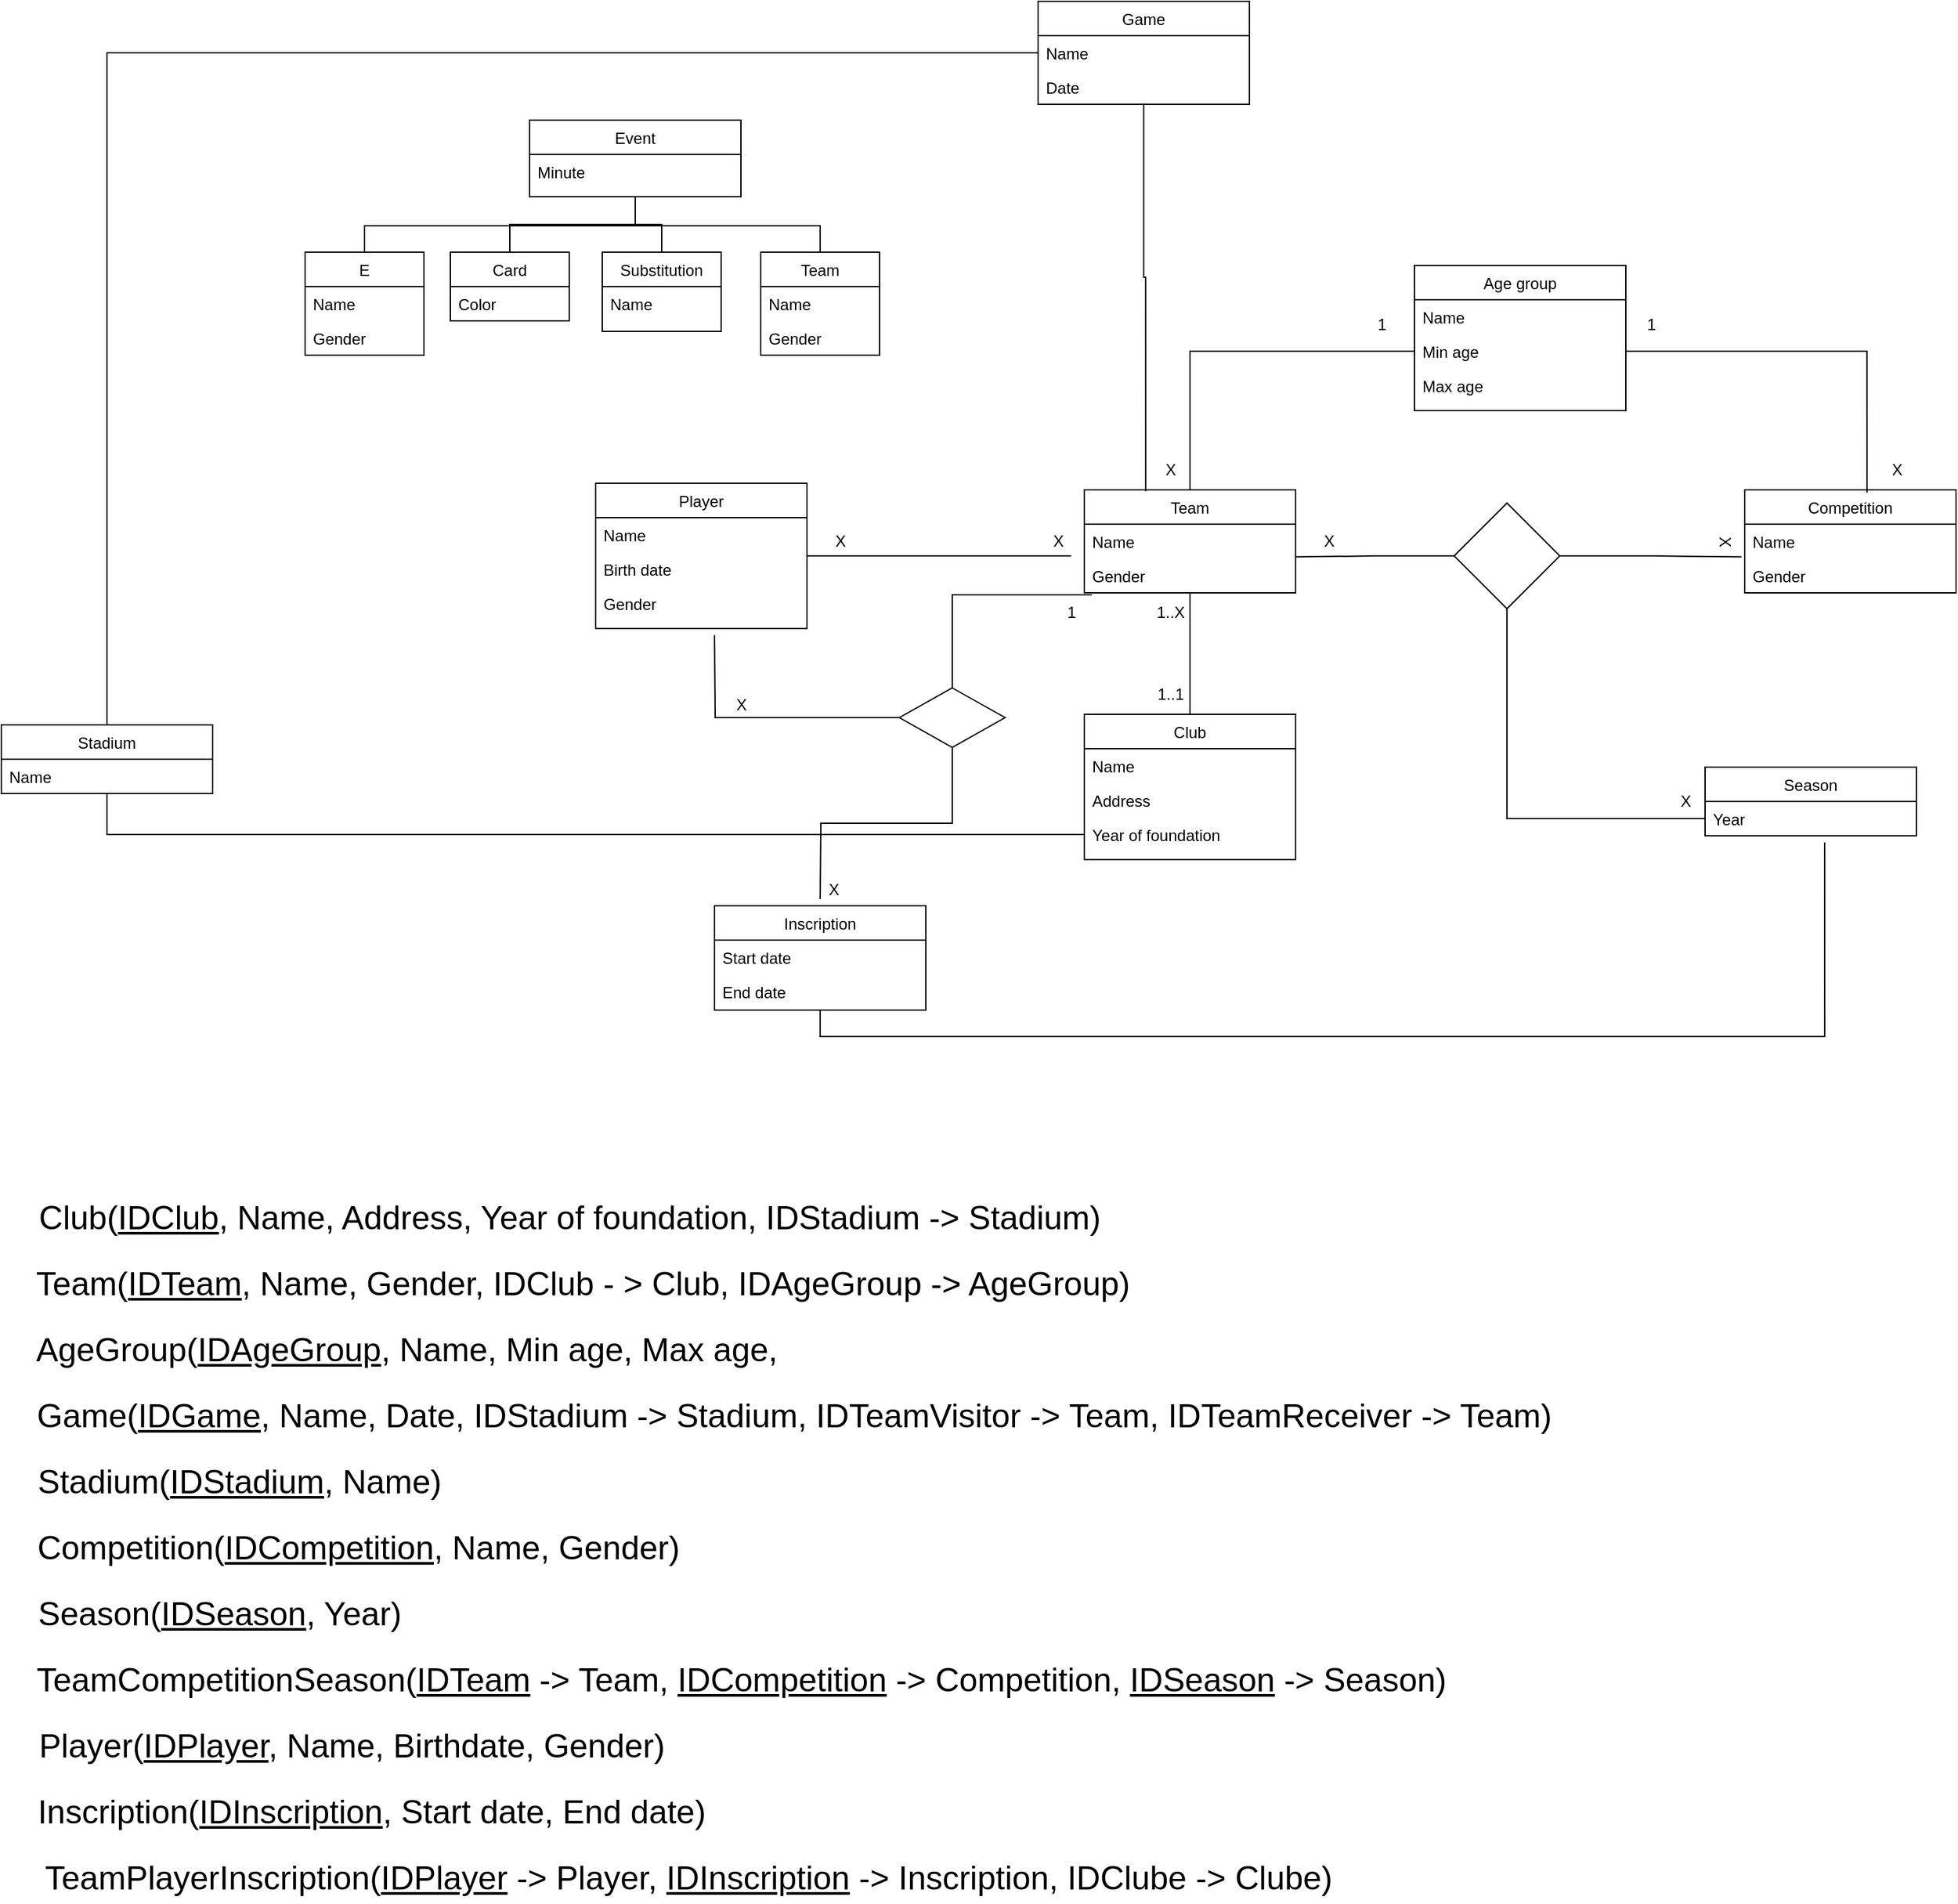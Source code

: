 <mxfile version="22.0.1" type="github">
  <diagram id="C5RBs43oDa-KdzZeNtuy" name="Page-1">
    <mxGraphModel dx="2562" dy="2336" grid="1" gridSize="10" guides="1" tooltips="1" connect="1" arrows="1" fold="1" page="1" pageScale="1" pageWidth="827" pageHeight="1169" math="0" shadow="0">
      <root>
        <mxCell id="WIyWlLk6GJQsqaUBKTNV-0" />
        <mxCell id="WIyWlLk6GJQsqaUBKTNV-1" parent="WIyWlLk6GJQsqaUBKTNV-0" />
        <mxCell id="11C585DHE5CJbXbZPfaF-18" style="edgeStyle=orthogonalEdgeStyle;rounded=0;orthogonalLoop=1;jettySize=auto;html=1;entryX=0.5;entryY=1;entryDx=0;entryDy=0;endArrow=none;endFill=0;" parent="WIyWlLk6GJQsqaUBKTNV-1" source="zkfFHV4jXpPFQw0GAbJ--6" target="11C585DHE5CJbXbZPfaF-13" edge="1">
          <mxGeometry relative="1" as="geometry" />
        </mxCell>
        <mxCell id="zkfFHV4jXpPFQw0GAbJ--6" value="Club" style="swimlane;fontStyle=0;align=center;verticalAlign=top;childLayout=stackLayout;horizontal=1;startSize=26;horizontalStack=0;resizeParent=1;resizeLast=0;collapsible=1;marginBottom=0;rounded=0;shadow=0;strokeWidth=1;" parent="WIyWlLk6GJQsqaUBKTNV-1" vertex="1">
          <mxGeometry x="80" y="400" width="160" height="110" as="geometry">
            <mxRectangle x="130" y="380" width="160" height="26" as="alternateBounds" />
          </mxGeometry>
        </mxCell>
        <mxCell id="zkfFHV4jXpPFQw0GAbJ--11" value="Name" style="text;align=left;verticalAlign=top;spacingLeft=4;spacingRight=4;overflow=hidden;rotatable=0;points=[[0,0.5],[1,0.5]];portConstraint=eastwest;" parent="zkfFHV4jXpPFQw0GAbJ--6" vertex="1">
          <mxGeometry y="26" width="160" height="26" as="geometry" />
        </mxCell>
        <mxCell id="11C585DHE5CJbXbZPfaF-11" value="Address" style="text;align=left;verticalAlign=top;spacingLeft=4;spacingRight=4;overflow=hidden;rotatable=0;points=[[0,0.5],[1,0.5]];portConstraint=eastwest;" parent="zkfFHV4jXpPFQw0GAbJ--6" vertex="1">
          <mxGeometry y="52" width="160" height="26" as="geometry" />
        </mxCell>
        <mxCell id="11C585DHE5CJbXbZPfaF-12" value="Year of foundation" style="text;align=left;verticalAlign=top;spacingLeft=4;spacingRight=4;overflow=hidden;rotatable=0;points=[[0,0.5],[1,0.5]];portConstraint=eastwest;" parent="zkfFHV4jXpPFQw0GAbJ--6" vertex="1">
          <mxGeometry y="78" width="160" height="26" as="geometry" />
        </mxCell>
        <mxCell id="11C585DHE5CJbXbZPfaF-23" style="edgeStyle=orthogonalEdgeStyle;rounded=0;orthogonalLoop=1;jettySize=auto;html=1;entryX=0;entryY=0.5;entryDx=0;entryDy=0;endArrow=none;endFill=0;" parent="WIyWlLk6GJQsqaUBKTNV-1" source="11C585DHE5CJbXbZPfaF-13" target="11C585DHE5CJbXbZPfaF-21" edge="1">
          <mxGeometry relative="1" as="geometry" />
        </mxCell>
        <mxCell id="11C585DHE5CJbXbZPfaF-13" value="Team" style="swimlane;fontStyle=0;align=center;verticalAlign=top;childLayout=stackLayout;horizontal=1;startSize=26;horizontalStack=0;resizeParent=1;resizeLast=0;collapsible=1;marginBottom=0;rounded=0;shadow=0;strokeWidth=1;" parent="WIyWlLk6GJQsqaUBKTNV-1" vertex="1">
          <mxGeometry x="80" y="230" width="160" height="78" as="geometry">
            <mxRectangle x="130" y="380" width="160" height="26" as="alternateBounds" />
          </mxGeometry>
        </mxCell>
        <mxCell id="11C585DHE5CJbXbZPfaF-14" value="Name" style="text;align=left;verticalAlign=top;spacingLeft=4;spacingRight=4;overflow=hidden;rotatable=0;points=[[0,0.5],[1,0.5]];portConstraint=eastwest;" parent="11C585DHE5CJbXbZPfaF-13" vertex="1">
          <mxGeometry y="26" width="160" height="26" as="geometry" />
        </mxCell>
        <mxCell id="11C585DHE5CJbXbZPfaF-15" value="Gender" style="text;align=left;verticalAlign=top;spacingLeft=4;spacingRight=4;overflow=hidden;rotatable=0;points=[[0,0.5],[1,0.5]];portConstraint=eastwest;" parent="11C585DHE5CJbXbZPfaF-13" vertex="1">
          <mxGeometry y="52" width="160" height="26" as="geometry" />
        </mxCell>
        <mxCell id="11C585DHE5CJbXbZPfaF-19" value="Age group" style="swimlane;fontStyle=0;align=center;verticalAlign=top;childLayout=stackLayout;horizontal=1;startSize=26;horizontalStack=0;resizeParent=1;resizeLast=0;collapsible=1;marginBottom=0;rounded=0;shadow=0;strokeWidth=1;" parent="WIyWlLk6GJQsqaUBKTNV-1" vertex="1">
          <mxGeometry x="330" y="60" width="160" height="110" as="geometry">
            <mxRectangle x="130" y="380" width="160" height="26" as="alternateBounds" />
          </mxGeometry>
        </mxCell>
        <mxCell id="11C585DHE5CJbXbZPfaF-20" value="Name" style="text;align=left;verticalAlign=top;spacingLeft=4;spacingRight=4;overflow=hidden;rotatable=0;points=[[0,0.5],[1,0.5]];portConstraint=eastwest;" parent="11C585DHE5CJbXbZPfaF-19" vertex="1">
          <mxGeometry y="26" width="160" height="26" as="geometry" />
        </mxCell>
        <mxCell id="11C585DHE5CJbXbZPfaF-21" value="Min age" style="text;align=left;verticalAlign=top;spacingLeft=4;spacingRight=4;overflow=hidden;rotatable=0;points=[[0,0.5],[1,0.5]];portConstraint=eastwest;" parent="11C585DHE5CJbXbZPfaF-19" vertex="1">
          <mxGeometry y="52" width="160" height="26" as="geometry" />
        </mxCell>
        <mxCell id="11C585DHE5CJbXbZPfaF-22" value="Max age" style="text;align=left;verticalAlign=top;spacingLeft=4;spacingRight=4;overflow=hidden;rotatable=0;points=[[0,0.5],[1,0.5]];portConstraint=eastwest;" parent="11C585DHE5CJbXbZPfaF-19" vertex="1">
          <mxGeometry y="78" width="160" height="26" as="geometry" />
        </mxCell>
        <mxCell id="11C585DHE5CJbXbZPfaF-24" value="1" style="text;html=1;align=center;verticalAlign=middle;resizable=0;points=[];autosize=1;strokeColor=none;fillColor=none;" parent="WIyWlLk6GJQsqaUBKTNV-1" vertex="1">
          <mxGeometry x="290" y="90" width="30" height="30" as="geometry" />
        </mxCell>
        <mxCell id="11C585DHE5CJbXbZPfaF-25" value="X" style="text;html=1;align=center;verticalAlign=middle;resizable=0;points=[];autosize=1;strokeColor=none;fillColor=none;" parent="WIyWlLk6GJQsqaUBKTNV-1" vertex="1">
          <mxGeometry x="130" y="200" width="30" height="30" as="geometry" />
        </mxCell>
        <mxCell id="11C585DHE5CJbXbZPfaF-26" value="1..X" style="text;html=1;align=center;verticalAlign=middle;resizable=0;points=[];autosize=1;strokeColor=none;fillColor=none;" parent="WIyWlLk6GJQsqaUBKTNV-1" vertex="1">
          <mxGeometry x="125" y="308" width="40" height="30" as="geometry" />
        </mxCell>
        <mxCell id="11C585DHE5CJbXbZPfaF-27" value="1..1" style="text;html=1;align=center;verticalAlign=middle;resizable=0;points=[];autosize=1;strokeColor=none;fillColor=none;" parent="WIyWlLk6GJQsqaUBKTNV-1" vertex="1">
          <mxGeometry x="125" y="370" width="40" height="30" as="geometry" />
        </mxCell>
        <mxCell id="11C585DHE5CJbXbZPfaF-28" value="Competition" style="swimlane;fontStyle=0;align=center;verticalAlign=top;childLayout=stackLayout;horizontal=1;startSize=26;horizontalStack=0;resizeParent=1;resizeLast=0;collapsible=1;marginBottom=0;rounded=0;shadow=0;strokeWidth=1;" parent="WIyWlLk6GJQsqaUBKTNV-1" vertex="1">
          <mxGeometry x="580" y="230" width="160" height="78" as="geometry">
            <mxRectangle x="130" y="380" width="160" height="26" as="alternateBounds" />
          </mxGeometry>
        </mxCell>
        <mxCell id="11C585DHE5CJbXbZPfaF-29" value="Name" style="text;align=left;verticalAlign=top;spacingLeft=4;spacingRight=4;overflow=hidden;rotatable=0;points=[[0,0.5],[1,0.5]];portConstraint=eastwest;" parent="11C585DHE5CJbXbZPfaF-28" vertex="1">
          <mxGeometry y="26" width="160" height="26" as="geometry" />
        </mxCell>
        <mxCell id="11C585DHE5CJbXbZPfaF-30" value="Gender" style="text;align=left;verticalAlign=top;spacingLeft=4;spacingRight=4;overflow=hidden;rotatable=0;points=[[0,0.5],[1,0.5]];portConstraint=eastwest;" parent="11C585DHE5CJbXbZPfaF-28" vertex="1">
          <mxGeometry y="52" width="160" height="26" as="geometry" />
        </mxCell>
        <mxCell id="11C585DHE5CJbXbZPfaF-31" style="edgeStyle=orthogonalEdgeStyle;rounded=0;orthogonalLoop=1;jettySize=auto;html=1;entryX=0.579;entryY=0.026;entryDx=0;entryDy=0;entryPerimeter=0;endArrow=none;endFill=0;" parent="WIyWlLk6GJQsqaUBKTNV-1" source="11C585DHE5CJbXbZPfaF-21" target="11C585DHE5CJbXbZPfaF-28" edge="1">
          <mxGeometry relative="1" as="geometry" />
        </mxCell>
        <mxCell id="11C585DHE5CJbXbZPfaF-41" style="edgeStyle=orthogonalEdgeStyle;rounded=0;orthogonalLoop=1;jettySize=auto;html=1;entryX=0;entryY=0.5;entryDx=0;entryDy=0;endArrow=none;endFill=0;" parent="WIyWlLk6GJQsqaUBKTNV-1" source="11C585DHE5CJbXbZPfaF-32" target="11C585DHE5CJbXbZPfaF-39" edge="1">
          <mxGeometry relative="1" as="geometry" />
        </mxCell>
        <mxCell id="11C585DHE5CJbXbZPfaF-32" value="" style="rhombus;whiteSpace=wrap;html=1;" parent="WIyWlLk6GJQsqaUBKTNV-1" vertex="1">
          <mxGeometry x="360" y="240" width="80" height="80" as="geometry" />
        </mxCell>
        <mxCell id="11C585DHE5CJbXbZPfaF-35" style="edgeStyle=orthogonalEdgeStyle;rounded=0;orthogonalLoop=1;jettySize=auto;html=1;entryX=-0.015;entryY=-0.048;entryDx=0;entryDy=0;entryPerimeter=0;endArrow=none;endFill=0;" parent="WIyWlLk6GJQsqaUBKTNV-1" source="11C585DHE5CJbXbZPfaF-32" target="11C585DHE5CJbXbZPfaF-30" edge="1">
          <mxGeometry relative="1" as="geometry" />
        </mxCell>
        <mxCell id="11C585DHE5CJbXbZPfaF-37" style="edgeStyle=orthogonalEdgeStyle;rounded=0;orthogonalLoop=1;jettySize=auto;html=1;entryX=1.001;entryY=-0.048;entryDx=0;entryDy=0;entryPerimeter=0;endArrow=none;endFill=0;" parent="WIyWlLk6GJQsqaUBKTNV-1" source="11C585DHE5CJbXbZPfaF-32" target="11C585DHE5CJbXbZPfaF-15" edge="1">
          <mxGeometry relative="1" as="geometry" />
        </mxCell>
        <mxCell id="11C585DHE5CJbXbZPfaF-38" value="Season" style="swimlane;fontStyle=0;align=center;verticalAlign=top;childLayout=stackLayout;horizontal=1;startSize=26;horizontalStack=0;resizeParent=1;resizeLast=0;collapsible=1;marginBottom=0;rounded=0;shadow=0;strokeWidth=1;" parent="WIyWlLk6GJQsqaUBKTNV-1" vertex="1">
          <mxGeometry x="550" y="440" width="160" height="52" as="geometry">
            <mxRectangle x="130" y="380" width="160" height="26" as="alternateBounds" />
          </mxGeometry>
        </mxCell>
        <mxCell id="11C585DHE5CJbXbZPfaF-39" value="Year" style="text;align=left;verticalAlign=top;spacingLeft=4;spacingRight=4;overflow=hidden;rotatable=0;points=[[0,0.5],[1,0.5]];portConstraint=eastwest;" parent="11C585DHE5CJbXbZPfaF-38" vertex="1">
          <mxGeometry y="26" width="160" height="26" as="geometry" />
        </mxCell>
        <mxCell id="11C585DHE5CJbXbZPfaF-49" style="edgeStyle=orthogonalEdgeStyle;rounded=0;orthogonalLoop=1;jettySize=auto;html=1;endArrow=none;endFill=0;" parent="WIyWlLk6GJQsqaUBKTNV-1" source="11C585DHE5CJbXbZPfaF-45" edge="1">
          <mxGeometry relative="1" as="geometry">
            <mxPoint x="70" y="280" as="targetPoint" />
          </mxGeometry>
        </mxCell>
        <mxCell id="11C585DHE5CJbXbZPfaF-45" value="Player" style="swimlane;fontStyle=0;align=center;verticalAlign=top;childLayout=stackLayout;horizontal=1;startSize=26;horizontalStack=0;resizeParent=1;resizeLast=0;collapsible=1;marginBottom=0;rounded=0;shadow=0;strokeWidth=1;" parent="WIyWlLk6GJQsqaUBKTNV-1" vertex="1">
          <mxGeometry x="-290" y="225" width="160" height="110" as="geometry">
            <mxRectangle x="130" y="380" width="160" height="26" as="alternateBounds" />
          </mxGeometry>
        </mxCell>
        <mxCell id="11C585DHE5CJbXbZPfaF-46" value="Name" style="text;align=left;verticalAlign=top;spacingLeft=4;spacingRight=4;overflow=hidden;rotatable=0;points=[[0,0.5],[1,0.5]];portConstraint=eastwest;" parent="11C585DHE5CJbXbZPfaF-45" vertex="1">
          <mxGeometry y="26" width="160" height="26" as="geometry" />
        </mxCell>
        <mxCell id="11C585DHE5CJbXbZPfaF-47" value="Birth date" style="text;align=left;verticalAlign=top;spacingLeft=4;spacingRight=4;overflow=hidden;rotatable=0;points=[[0,0.5],[1,0.5]];portConstraint=eastwest;" parent="11C585DHE5CJbXbZPfaF-45" vertex="1">
          <mxGeometry y="52" width="160" height="26" as="geometry" />
        </mxCell>
        <mxCell id="11C585DHE5CJbXbZPfaF-48" value="Gender" style="text;align=left;verticalAlign=top;spacingLeft=4;spacingRight=4;overflow=hidden;rotatable=0;points=[[0,0.5],[1,0.5]];portConstraint=eastwest;" parent="11C585DHE5CJbXbZPfaF-45" vertex="1">
          <mxGeometry y="78" width="160" height="26" as="geometry" />
        </mxCell>
        <mxCell id="11C585DHE5CJbXbZPfaF-50" value="X" style="text;html=1;align=center;verticalAlign=middle;resizable=0;points=[];autosize=1;strokeColor=none;fillColor=none;" parent="WIyWlLk6GJQsqaUBKTNV-1" vertex="1">
          <mxGeometry x="-120" y="254" width="30" height="30" as="geometry" />
        </mxCell>
        <mxCell id="11C585DHE5CJbXbZPfaF-51" value="X" style="text;html=1;align=center;verticalAlign=middle;resizable=0;points=[];autosize=1;strokeColor=none;fillColor=none;" parent="WIyWlLk6GJQsqaUBKTNV-1" vertex="1">
          <mxGeometry x="45" y="254" width="30" height="30" as="geometry" />
        </mxCell>
        <mxCell id="11C585DHE5CJbXbZPfaF-52" value="X" style="text;html=1;align=center;verticalAlign=middle;resizable=0;points=[];autosize=1;strokeColor=none;fillColor=none;" parent="WIyWlLk6GJQsqaUBKTNV-1" vertex="1">
          <mxGeometry x="250" y="254" width="30" height="30" as="geometry" />
        </mxCell>
        <mxCell id="11C585DHE5CJbXbZPfaF-53" value="X" style="text;html=1;align=center;verticalAlign=middle;resizable=0;points=[];autosize=1;strokeColor=none;fillColor=none;rotation=90;" parent="WIyWlLk6GJQsqaUBKTNV-1" vertex="1">
          <mxGeometry x="550" y="254" width="30" height="30" as="geometry" />
        </mxCell>
        <mxCell id="11C585DHE5CJbXbZPfaF-57" value="X" style="text;html=1;align=center;verticalAlign=middle;resizable=0;points=[];autosize=1;strokeColor=none;fillColor=none;" parent="WIyWlLk6GJQsqaUBKTNV-1" vertex="1">
          <mxGeometry x="520" y="451" width="30" height="30" as="geometry" />
        </mxCell>
        <mxCell id="11C585DHE5CJbXbZPfaF-58" value="1" style="text;html=1;align=center;verticalAlign=middle;resizable=0;points=[];autosize=1;strokeColor=none;fillColor=none;" parent="WIyWlLk6GJQsqaUBKTNV-1" vertex="1">
          <mxGeometry x="494" y="90" width="30" height="30" as="geometry" />
        </mxCell>
        <mxCell id="11C585DHE5CJbXbZPfaF-59" value="X" style="text;html=1;align=center;verticalAlign=middle;resizable=0;points=[];autosize=1;strokeColor=none;fillColor=none;" parent="WIyWlLk6GJQsqaUBKTNV-1" vertex="1">
          <mxGeometry x="680" y="200" width="30" height="30" as="geometry" />
        </mxCell>
        <mxCell id="11C585DHE5CJbXbZPfaF-60" value="Inscription&#xa;" style="swimlane;fontStyle=0;align=center;verticalAlign=top;childLayout=stackLayout;horizontal=1;startSize=26;horizontalStack=0;resizeParent=1;resizeLast=0;collapsible=1;marginBottom=0;rounded=0;shadow=0;strokeWidth=1;" parent="WIyWlLk6GJQsqaUBKTNV-1" vertex="1">
          <mxGeometry x="-200" y="545" width="160" height="79" as="geometry">
            <mxRectangle x="130" y="380" width="160" height="26" as="alternateBounds" />
          </mxGeometry>
        </mxCell>
        <mxCell id="11C585DHE5CJbXbZPfaF-61" value="Start date" style="text;align=left;verticalAlign=top;spacingLeft=4;spacingRight=4;overflow=hidden;rotatable=0;points=[[0,0.5],[1,0.5]];portConstraint=eastwest;" parent="11C585DHE5CJbXbZPfaF-60" vertex="1">
          <mxGeometry y="26" width="160" height="26" as="geometry" />
        </mxCell>
        <mxCell id="11C585DHE5CJbXbZPfaF-62" value="End date" style="text;align=left;verticalAlign=top;spacingLeft=4;spacingRight=4;overflow=hidden;rotatable=0;points=[[0,0.5],[1,0.5]];portConstraint=eastwest;" parent="11C585DHE5CJbXbZPfaF-60" vertex="1">
          <mxGeometry y="52" width="160" height="26" as="geometry" />
        </mxCell>
        <mxCell id="11C585DHE5CJbXbZPfaF-65" style="edgeStyle=orthogonalEdgeStyle;rounded=0;orthogonalLoop=1;jettySize=auto;html=1;exitX=0.5;exitY=1;exitDx=0;exitDy=0;endArrow=none;endFill=0;" parent="WIyWlLk6GJQsqaUBKTNV-1" source="11C585DHE5CJbXbZPfaF-64" edge="1">
          <mxGeometry relative="1" as="geometry">
            <mxPoint x="-120" y="540" as="targetPoint" />
          </mxGeometry>
        </mxCell>
        <mxCell id="11C585DHE5CJbXbZPfaF-66" style="edgeStyle=orthogonalEdgeStyle;rounded=0;orthogonalLoop=1;jettySize=auto;html=1;endArrow=none;endFill=0;" parent="WIyWlLk6GJQsqaUBKTNV-1" source="11C585DHE5CJbXbZPfaF-64" edge="1">
          <mxGeometry relative="1" as="geometry">
            <mxPoint x="-200" y="340" as="targetPoint" />
          </mxGeometry>
        </mxCell>
        <mxCell id="11C585DHE5CJbXbZPfaF-64" value="" style="rhombus;whiteSpace=wrap;html=1;" parent="WIyWlLk6GJQsqaUBKTNV-1" vertex="1">
          <mxGeometry x="-60" y="380" width="80" height="45" as="geometry" />
        </mxCell>
        <mxCell id="11C585DHE5CJbXbZPfaF-67" style="edgeStyle=orthogonalEdgeStyle;rounded=0;orthogonalLoop=1;jettySize=auto;html=1;entryX=0.035;entryY=1.058;entryDx=0;entryDy=0;entryPerimeter=0;endArrow=none;endFill=0;" parent="WIyWlLk6GJQsqaUBKTNV-1" source="11C585DHE5CJbXbZPfaF-64" target="11C585DHE5CJbXbZPfaF-15" edge="1">
          <mxGeometry relative="1" as="geometry" />
        </mxCell>
        <mxCell id="11C585DHE5CJbXbZPfaF-68" value="X" style="text;html=1;align=center;verticalAlign=middle;resizable=0;points=[];autosize=1;strokeColor=none;fillColor=none;" parent="WIyWlLk6GJQsqaUBKTNV-1" vertex="1">
          <mxGeometry x="-125" y="518" width="30" height="30" as="geometry" />
        </mxCell>
        <mxCell id="11C585DHE5CJbXbZPfaF-69" value="X" style="text;html=1;align=center;verticalAlign=middle;resizable=0;points=[];autosize=1;strokeColor=none;fillColor=none;" parent="WIyWlLk6GJQsqaUBKTNV-1" vertex="1">
          <mxGeometry x="-195" y="378" width="30" height="30" as="geometry" />
        </mxCell>
        <mxCell id="11C585DHE5CJbXbZPfaF-70" value="1" style="text;html=1;align=center;verticalAlign=middle;resizable=0;points=[];autosize=1;strokeColor=none;fillColor=none;" parent="WIyWlLk6GJQsqaUBKTNV-1" vertex="1">
          <mxGeometry x="55" y="308" width="30" height="30" as="geometry" />
        </mxCell>
        <mxCell id="11C585DHE5CJbXbZPfaF-71" style="edgeStyle=orthogonalEdgeStyle;rounded=0;orthogonalLoop=1;jettySize=auto;html=1;exitX=0.5;exitY=1;exitDx=0;exitDy=0;entryX=0.566;entryY=1.192;entryDx=0;entryDy=0;entryPerimeter=0;endArrow=none;endFill=0;" parent="WIyWlLk6GJQsqaUBKTNV-1" source="11C585DHE5CJbXbZPfaF-60" target="11C585DHE5CJbXbZPfaF-39" edge="1">
          <mxGeometry relative="1" as="geometry">
            <Array as="points">
              <mxPoint x="-120" y="644" />
              <mxPoint x="641" y="644" />
            </Array>
          </mxGeometry>
        </mxCell>
        <mxCell id="11C585DHE5CJbXbZPfaF-75" style="edgeStyle=orthogonalEdgeStyle;rounded=0;orthogonalLoop=1;jettySize=auto;html=1;entryX=0;entryY=0.5;entryDx=0;entryDy=0;endArrow=none;endFill=0;" parent="WIyWlLk6GJQsqaUBKTNV-1" source="11C585DHE5CJbXbZPfaF-72" target="11C585DHE5CJbXbZPfaF-12" edge="1">
          <mxGeometry relative="1" as="geometry" />
        </mxCell>
        <mxCell id="11C585DHE5CJbXbZPfaF-100" style="edgeStyle=orthogonalEdgeStyle;rounded=0;orthogonalLoop=1;jettySize=auto;html=1;entryX=0;entryY=0.5;entryDx=0;entryDy=0;endArrow=none;endFill=0;" parent="WIyWlLk6GJQsqaUBKTNV-1" source="11C585DHE5CJbXbZPfaF-72" target="11C585DHE5CJbXbZPfaF-97" edge="1">
          <mxGeometry relative="1" as="geometry" />
        </mxCell>
        <mxCell id="11C585DHE5CJbXbZPfaF-72" value="Stadium" style="swimlane;fontStyle=0;align=center;verticalAlign=top;childLayout=stackLayout;horizontal=1;startSize=26;horizontalStack=0;resizeParent=1;resizeLast=0;collapsible=1;marginBottom=0;rounded=0;shadow=0;strokeWidth=1;" parent="WIyWlLk6GJQsqaUBKTNV-1" vertex="1">
          <mxGeometry x="-740" y="408" width="160" height="52" as="geometry">
            <mxRectangle x="130" y="380" width="160" height="26" as="alternateBounds" />
          </mxGeometry>
        </mxCell>
        <mxCell id="11C585DHE5CJbXbZPfaF-73" value="Name" style="text;align=left;verticalAlign=top;spacingLeft=4;spacingRight=4;overflow=hidden;rotatable=0;points=[[0,0.5],[1,0.5]];portConstraint=eastwest;" parent="11C585DHE5CJbXbZPfaF-72" vertex="1">
          <mxGeometry y="26" width="160" height="26" as="geometry" />
        </mxCell>
        <mxCell id="11C585DHE5CJbXbZPfaF-76" value="Event" style="swimlane;fontStyle=0;align=center;verticalAlign=top;childLayout=stackLayout;horizontal=1;startSize=26;horizontalStack=0;resizeParent=1;resizeLast=0;collapsible=1;marginBottom=0;rounded=0;shadow=0;strokeWidth=1;" parent="WIyWlLk6GJQsqaUBKTNV-1" vertex="1">
          <mxGeometry x="-340" y="-50" width="160" height="58" as="geometry">
            <mxRectangle x="130" y="380" width="160" height="26" as="alternateBounds" />
          </mxGeometry>
        </mxCell>
        <mxCell id="11C585DHE5CJbXbZPfaF-77" value="Minute" style="text;align=left;verticalAlign=top;spacingLeft=4;spacingRight=4;overflow=hidden;rotatable=0;points=[[0,0.5],[1,0.5]];portConstraint=eastwest;" parent="11C585DHE5CJbXbZPfaF-76" vertex="1">
          <mxGeometry y="26" width="160" height="26" as="geometry" />
        </mxCell>
        <mxCell id="11C585DHE5CJbXbZPfaF-93" style="edgeStyle=orthogonalEdgeStyle;rounded=0;orthogonalLoop=1;jettySize=auto;html=1;entryX=0.5;entryY=1;entryDx=0;entryDy=0;endArrow=none;endFill=0;" parent="WIyWlLk6GJQsqaUBKTNV-1" source="11C585DHE5CJbXbZPfaF-79" target="11C585DHE5CJbXbZPfaF-76" edge="1">
          <mxGeometry relative="1" as="geometry">
            <Array as="points">
              <mxPoint x="-120" y="30" />
              <mxPoint x="-260" y="30" />
            </Array>
          </mxGeometry>
        </mxCell>
        <mxCell id="11C585DHE5CJbXbZPfaF-79" value="Team" style="swimlane;fontStyle=0;align=center;verticalAlign=top;childLayout=stackLayout;horizontal=1;startSize=26;horizontalStack=0;resizeParent=1;resizeLast=0;collapsible=1;marginBottom=0;rounded=0;shadow=0;strokeWidth=1;" parent="WIyWlLk6GJQsqaUBKTNV-1" vertex="1">
          <mxGeometry x="-165" y="50" width="90" height="78" as="geometry">
            <mxRectangle x="130" y="380" width="160" height="26" as="alternateBounds" />
          </mxGeometry>
        </mxCell>
        <mxCell id="11C585DHE5CJbXbZPfaF-80" value="Name" style="text;align=left;verticalAlign=top;spacingLeft=4;spacingRight=4;overflow=hidden;rotatable=0;points=[[0,0.5],[1,0.5]];portConstraint=eastwest;" parent="11C585DHE5CJbXbZPfaF-79" vertex="1">
          <mxGeometry y="26" width="90" height="26" as="geometry" />
        </mxCell>
        <mxCell id="11C585DHE5CJbXbZPfaF-81" value="Gender" style="text;align=left;verticalAlign=top;spacingLeft=4;spacingRight=4;overflow=hidden;rotatable=0;points=[[0,0.5],[1,0.5]];portConstraint=eastwest;" parent="11C585DHE5CJbXbZPfaF-79" vertex="1">
          <mxGeometry y="52" width="90" height="26" as="geometry" />
        </mxCell>
        <mxCell id="11C585DHE5CJbXbZPfaF-94" style="edgeStyle=orthogonalEdgeStyle;rounded=0;orthogonalLoop=1;jettySize=auto;html=1;entryX=0.5;entryY=1;entryDx=0;entryDy=0;endArrow=none;endFill=0;" parent="WIyWlLk6GJQsqaUBKTNV-1" source="11C585DHE5CJbXbZPfaF-82" target="11C585DHE5CJbXbZPfaF-76" edge="1">
          <mxGeometry relative="1" as="geometry" />
        </mxCell>
        <mxCell id="11C585DHE5CJbXbZPfaF-82" value="Substitution" style="swimlane;fontStyle=0;align=center;verticalAlign=top;childLayout=stackLayout;horizontal=1;startSize=26;horizontalStack=0;resizeParent=1;resizeLast=0;collapsible=1;marginBottom=0;rounded=0;shadow=0;strokeWidth=1;" parent="WIyWlLk6GJQsqaUBKTNV-1" vertex="1">
          <mxGeometry x="-285" y="50" width="90" height="60" as="geometry">
            <mxRectangle x="130" y="380" width="160" height="26" as="alternateBounds" />
          </mxGeometry>
        </mxCell>
        <mxCell id="11C585DHE5CJbXbZPfaF-83" value="Name" style="text;align=left;verticalAlign=top;spacingLeft=4;spacingRight=4;overflow=hidden;rotatable=0;points=[[0,0.5],[1,0.5]];portConstraint=eastwest;" parent="11C585DHE5CJbXbZPfaF-82" vertex="1">
          <mxGeometry y="26" width="90" height="26" as="geometry" />
        </mxCell>
        <mxCell id="11C585DHE5CJbXbZPfaF-92" style="edgeStyle=orthogonalEdgeStyle;rounded=0;orthogonalLoop=1;jettySize=auto;html=1;entryX=0.5;entryY=1;entryDx=0;entryDy=0;endArrow=none;endFill=0;" parent="WIyWlLk6GJQsqaUBKTNV-1" source="11C585DHE5CJbXbZPfaF-85" target="11C585DHE5CJbXbZPfaF-76" edge="1">
          <mxGeometry relative="1" as="geometry" />
        </mxCell>
        <mxCell id="11C585DHE5CJbXbZPfaF-85" value="Card" style="swimlane;fontStyle=0;align=center;verticalAlign=top;childLayout=stackLayout;horizontal=1;startSize=26;horizontalStack=0;resizeParent=1;resizeLast=0;collapsible=1;marginBottom=0;rounded=0;shadow=0;strokeWidth=1;" parent="WIyWlLk6GJQsqaUBKTNV-1" vertex="1">
          <mxGeometry x="-400" y="50" width="90" height="52" as="geometry">
            <mxRectangle x="130" y="380" width="160" height="26" as="alternateBounds" />
          </mxGeometry>
        </mxCell>
        <mxCell id="11C585DHE5CJbXbZPfaF-86" value="Color" style="text;align=left;verticalAlign=top;spacingLeft=4;spacingRight=4;overflow=hidden;rotatable=0;points=[[0,0.5],[1,0.5]];portConstraint=eastwest;" parent="11C585DHE5CJbXbZPfaF-85" vertex="1">
          <mxGeometry y="26" width="90" height="26" as="geometry" />
        </mxCell>
        <mxCell id="11C585DHE5CJbXbZPfaF-95" style="edgeStyle=orthogonalEdgeStyle;rounded=0;orthogonalLoop=1;jettySize=auto;html=1;entryX=0.5;entryY=1;entryDx=0;entryDy=0;endArrow=none;endFill=0;" parent="WIyWlLk6GJQsqaUBKTNV-1" source="11C585DHE5CJbXbZPfaF-88" target="11C585DHE5CJbXbZPfaF-76" edge="1">
          <mxGeometry relative="1" as="geometry">
            <Array as="points">
              <mxPoint x="-465" y="30" />
              <mxPoint x="-260" y="30" />
            </Array>
          </mxGeometry>
        </mxCell>
        <mxCell id="11C585DHE5CJbXbZPfaF-88" value="E" style="swimlane;fontStyle=0;align=center;verticalAlign=top;childLayout=stackLayout;horizontal=1;startSize=26;horizontalStack=0;resizeParent=1;resizeLast=0;collapsible=1;marginBottom=0;rounded=0;shadow=0;strokeWidth=1;" parent="WIyWlLk6GJQsqaUBKTNV-1" vertex="1">
          <mxGeometry x="-510" y="50" width="90" height="78" as="geometry">
            <mxRectangle x="130" y="380" width="160" height="26" as="alternateBounds" />
          </mxGeometry>
        </mxCell>
        <mxCell id="11C585DHE5CJbXbZPfaF-89" value="Name" style="text;align=left;verticalAlign=top;spacingLeft=4;spacingRight=4;overflow=hidden;rotatable=0;points=[[0,0.5],[1,0.5]];portConstraint=eastwest;" parent="11C585DHE5CJbXbZPfaF-88" vertex="1">
          <mxGeometry y="26" width="90" height="26" as="geometry" />
        </mxCell>
        <mxCell id="11C585DHE5CJbXbZPfaF-90" value="Gender" style="text;align=left;verticalAlign=top;spacingLeft=4;spacingRight=4;overflow=hidden;rotatable=0;points=[[0,0.5],[1,0.5]];portConstraint=eastwest;" parent="11C585DHE5CJbXbZPfaF-88" vertex="1">
          <mxGeometry y="52" width="90" height="26" as="geometry" />
        </mxCell>
        <mxCell id="11C585DHE5CJbXbZPfaF-96" value="Game" style="swimlane;fontStyle=0;align=center;verticalAlign=top;childLayout=stackLayout;horizontal=1;startSize=26;horizontalStack=0;resizeParent=1;resizeLast=0;collapsible=1;marginBottom=0;rounded=0;shadow=0;strokeWidth=1;" parent="WIyWlLk6GJQsqaUBKTNV-1" vertex="1">
          <mxGeometry x="45" y="-140" width="160" height="78" as="geometry">
            <mxRectangle x="130" y="380" width="160" height="26" as="alternateBounds" />
          </mxGeometry>
        </mxCell>
        <mxCell id="11C585DHE5CJbXbZPfaF-97" value="Name" style="text;align=left;verticalAlign=top;spacingLeft=4;spacingRight=4;overflow=hidden;rotatable=0;points=[[0,0.5],[1,0.5]];portConstraint=eastwest;" parent="11C585DHE5CJbXbZPfaF-96" vertex="1">
          <mxGeometry y="26" width="160" height="26" as="geometry" />
        </mxCell>
        <mxCell id="11C585DHE5CJbXbZPfaF-98" value="Date" style="text;align=left;verticalAlign=top;spacingLeft=4;spacingRight=4;overflow=hidden;rotatable=0;points=[[0,0.5],[1,0.5]];portConstraint=eastwest;" parent="11C585DHE5CJbXbZPfaF-96" vertex="1">
          <mxGeometry y="52" width="160" height="26" as="geometry" />
        </mxCell>
        <mxCell id="11C585DHE5CJbXbZPfaF-99" style="edgeStyle=orthogonalEdgeStyle;rounded=0;orthogonalLoop=1;jettySize=auto;html=1;entryX=-0.119;entryY=1.038;entryDx=0;entryDy=0;entryPerimeter=0;endArrow=none;endFill=0;" parent="WIyWlLk6GJQsqaUBKTNV-1" source="11C585DHE5CJbXbZPfaF-96" target="11C585DHE5CJbXbZPfaF-25" edge="1">
          <mxGeometry relative="1" as="geometry" />
        </mxCell>
        <mxCell id="_G1pdyvIdCF05KwH-ZPx-0" value="&lt;span style=&quot;font-size: 25px;&quot;&gt;Club(&lt;/span&gt;&lt;u style=&quot;font-size: 25px;&quot;&gt;IDClub&lt;/u&gt;&lt;span style=&quot;font-size: 25px;&quot;&gt;, Name, Address, Year of foundation, IDStadium -&amp;gt; Stadium)&lt;/span&gt;" style="text;html=1;align=center;verticalAlign=middle;resizable=0;points=[];autosize=1;strokeColor=none;fillColor=none;" vertex="1" parent="WIyWlLk6GJQsqaUBKTNV-1">
          <mxGeometry x="-725" y="760" width="830" height="40" as="geometry" />
        </mxCell>
        <mxCell id="_G1pdyvIdCF05KwH-ZPx-1" value="&lt;span style=&quot;font-size: 25px;&quot;&gt;Team(&lt;u&gt;IDTeam&lt;/u&gt;, Name, Gender, IDClub - &amp;gt; Club, IDAgeGroup -&amp;gt; AgeGroup)&lt;/span&gt;" style="text;html=1;align=center;verticalAlign=middle;resizable=0;points=[];autosize=1;strokeColor=none;fillColor=none;" vertex="1" parent="WIyWlLk6GJQsqaUBKTNV-1">
          <mxGeometry x="-725" y="810" width="850" height="40" as="geometry" />
        </mxCell>
        <mxCell id="_G1pdyvIdCF05KwH-ZPx-2" value="&lt;span style=&quot;font-size: 25px;&quot;&gt;AgeGroup(&lt;u&gt;IDAgeGroup&lt;/u&gt;, Name, Min age, Max age,&amp;nbsp;&lt;/span&gt;" style="text;html=1;align=center;verticalAlign=middle;resizable=0;points=[];autosize=1;strokeColor=none;fillColor=none;" vertex="1" parent="WIyWlLk6GJQsqaUBKTNV-1">
          <mxGeometry x="-725" y="860" width="590" height="40" as="geometry" />
        </mxCell>
        <mxCell id="_G1pdyvIdCF05KwH-ZPx-3" value="&lt;font style=&quot;font-size: 25px;&quot;&gt;Game(&lt;u&gt;IDGame&lt;/u&gt;, Name, Date, IDStadium -&amp;gt; Stadium, IDTeamVisitor -&amp;gt; Team, IDTeamReceiver -&amp;gt; Team)&lt;br&gt;&lt;/font&gt;" style="text;html=1;align=center;verticalAlign=middle;resizable=0;points=[];autosize=1;strokeColor=none;fillColor=none;" vertex="1" parent="WIyWlLk6GJQsqaUBKTNV-1">
          <mxGeometry x="-725" y="910" width="1170" height="40" as="geometry" />
        </mxCell>
        <mxCell id="_G1pdyvIdCF05KwH-ZPx-5" value="&lt;span style=&quot;font-size: 25px;&quot;&gt;Stadium(&lt;u&gt;IDStadium&lt;/u&gt;, Name)&lt;/span&gt;" style="text;html=1;align=center;verticalAlign=middle;resizable=0;points=[];autosize=1;strokeColor=none;fillColor=none;" vertex="1" parent="WIyWlLk6GJQsqaUBKTNV-1">
          <mxGeometry x="-725" y="960" width="330" height="40" as="geometry" />
        </mxCell>
        <mxCell id="_G1pdyvIdCF05KwH-ZPx-6" value="&lt;font style=&quot;font-size: 25px;&quot;&gt;TeamCompetitionSeason(&lt;u&gt;IDTeam&lt;/u&gt;&amp;nbsp;-&amp;gt; Team, &lt;u&gt;IDCompetition&lt;/u&gt;&amp;nbsp;-&amp;gt; Competition, &lt;u&gt;IDSeason&lt;/u&gt;&amp;nbsp;-&amp;gt; Season)&lt;/font&gt;" style="text;html=1;align=center;verticalAlign=middle;resizable=0;points=[];autosize=1;strokeColor=none;fillColor=none;" vertex="1" parent="WIyWlLk6GJQsqaUBKTNV-1">
          <mxGeometry x="-725" y="1110" width="1090" height="40" as="geometry" />
        </mxCell>
        <mxCell id="_G1pdyvIdCF05KwH-ZPx-7" value="&lt;span style=&quot;font-size: 25px;&quot;&gt;Competition(&lt;u&gt;IDCompetition&lt;/u&gt;, Name, Gender)&lt;/span&gt;" style="text;html=1;align=center;verticalAlign=middle;resizable=0;points=[];autosize=1;strokeColor=none;fillColor=none;" vertex="1" parent="WIyWlLk6GJQsqaUBKTNV-1">
          <mxGeometry x="-725" y="1010" width="510" height="40" as="geometry" />
        </mxCell>
        <mxCell id="_G1pdyvIdCF05KwH-ZPx-8" value="&lt;font style=&quot;font-size: 25px;&quot;&gt;Season(&lt;u&gt;IDSeason&lt;/u&gt;, Year)&lt;/font&gt;" style="text;html=1;align=center;verticalAlign=middle;resizable=0;points=[];autosize=1;strokeColor=none;fillColor=none;" vertex="1" parent="WIyWlLk6GJQsqaUBKTNV-1">
          <mxGeometry x="-725" y="1060" width="300" height="40" as="geometry" />
        </mxCell>
        <mxCell id="_G1pdyvIdCF05KwH-ZPx-9" value="Player(&lt;u&gt;IDPlayer&lt;/u&gt;, Name, Birthdate, Gender)" style="text;html=1;align=center;verticalAlign=middle;resizable=0;points=[];autosize=1;strokeColor=none;fillColor=none;fontSize=25;" vertex="1" parent="WIyWlLk6GJQsqaUBKTNV-1">
          <mxGeometry x="-725" y="1160" width="500" height="40" as="geometry" />
        </mxCell>
        <mxCell id="_G1pdyvIdCF05KwH-ZPx-10" value="Inscription(&lt;u&gt;IDInscription&lt;/u&gt;, Start date, End date)" style="text;html=1;align=center;verticalAlign=middle;resizable=0;points=[];autosize=1;strokeColor=none;fillColor=none;fontSize=25;" vertex="1" parent="WIyWlLk6GJQsqaUBKTNV-1">
          <mxGeometry x="-725" y="1210" width="530" height="40" as="geometry" />
        </mxCell>
        <mxCell id="_G1pdyvIdCF05KwH-ZPx-11" value="&lt;font style=&quot;font-size: 25px;&quot;&gt;TeamPlayerInscription(&lt;u&gt;IDPlayer&lt;/u&gt;&amp;nbsp;-&amp;gt; Player, &lt;u&gt;IDInscription&lt;/u&gt;&amp;nbsp;-&amp;gt; Inscription, IDClube -&amp;gt; Clube)&lt;/font&gt;" style="text;html=1;align=center;verticalAlign=middle;resizable=0;points=[];autosize=1;strokeColor=none;fillColor=none;" vertex="1" parent="WIyWlLk6GJQsqaUBKTNV-1">
          <mxGeometry x="-720" y="1260" width="1000" height="40" as="geometry" />
        </mxCell>
      </root>
    </mxGraphModel>
  </diagram>
</mxfile>
